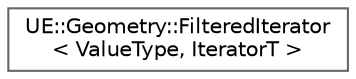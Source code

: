 digraph "Graphical Class Hierarchy"
{
 // INTERACTIVE_SVG=YES
 // LATEX_PDF_SIZE
  bgcolor="transparent";
  edge [fontname=Helvetica,fontsize=10,labelfontname=Helvetica,labelfontsize=10];
  node [fontname=Helvetica,fontsize=10,shape=box,height=0.2,width=0.4];
  rankdir="LR";
  Node0 [id="Node000000",label="UE::Geometry::FilteredIterator\l\< ValueType, IteratorT \>",height=0.2,width=0.4,color="grey40", fillcolor="white", style="filled",URL="$d4/d5a/classUE_1_1Geometry_1_1FilteredIterator.html",tooltip="Wrapper around an existing iterator that skips over values for which the filter_func returns false."];
}
